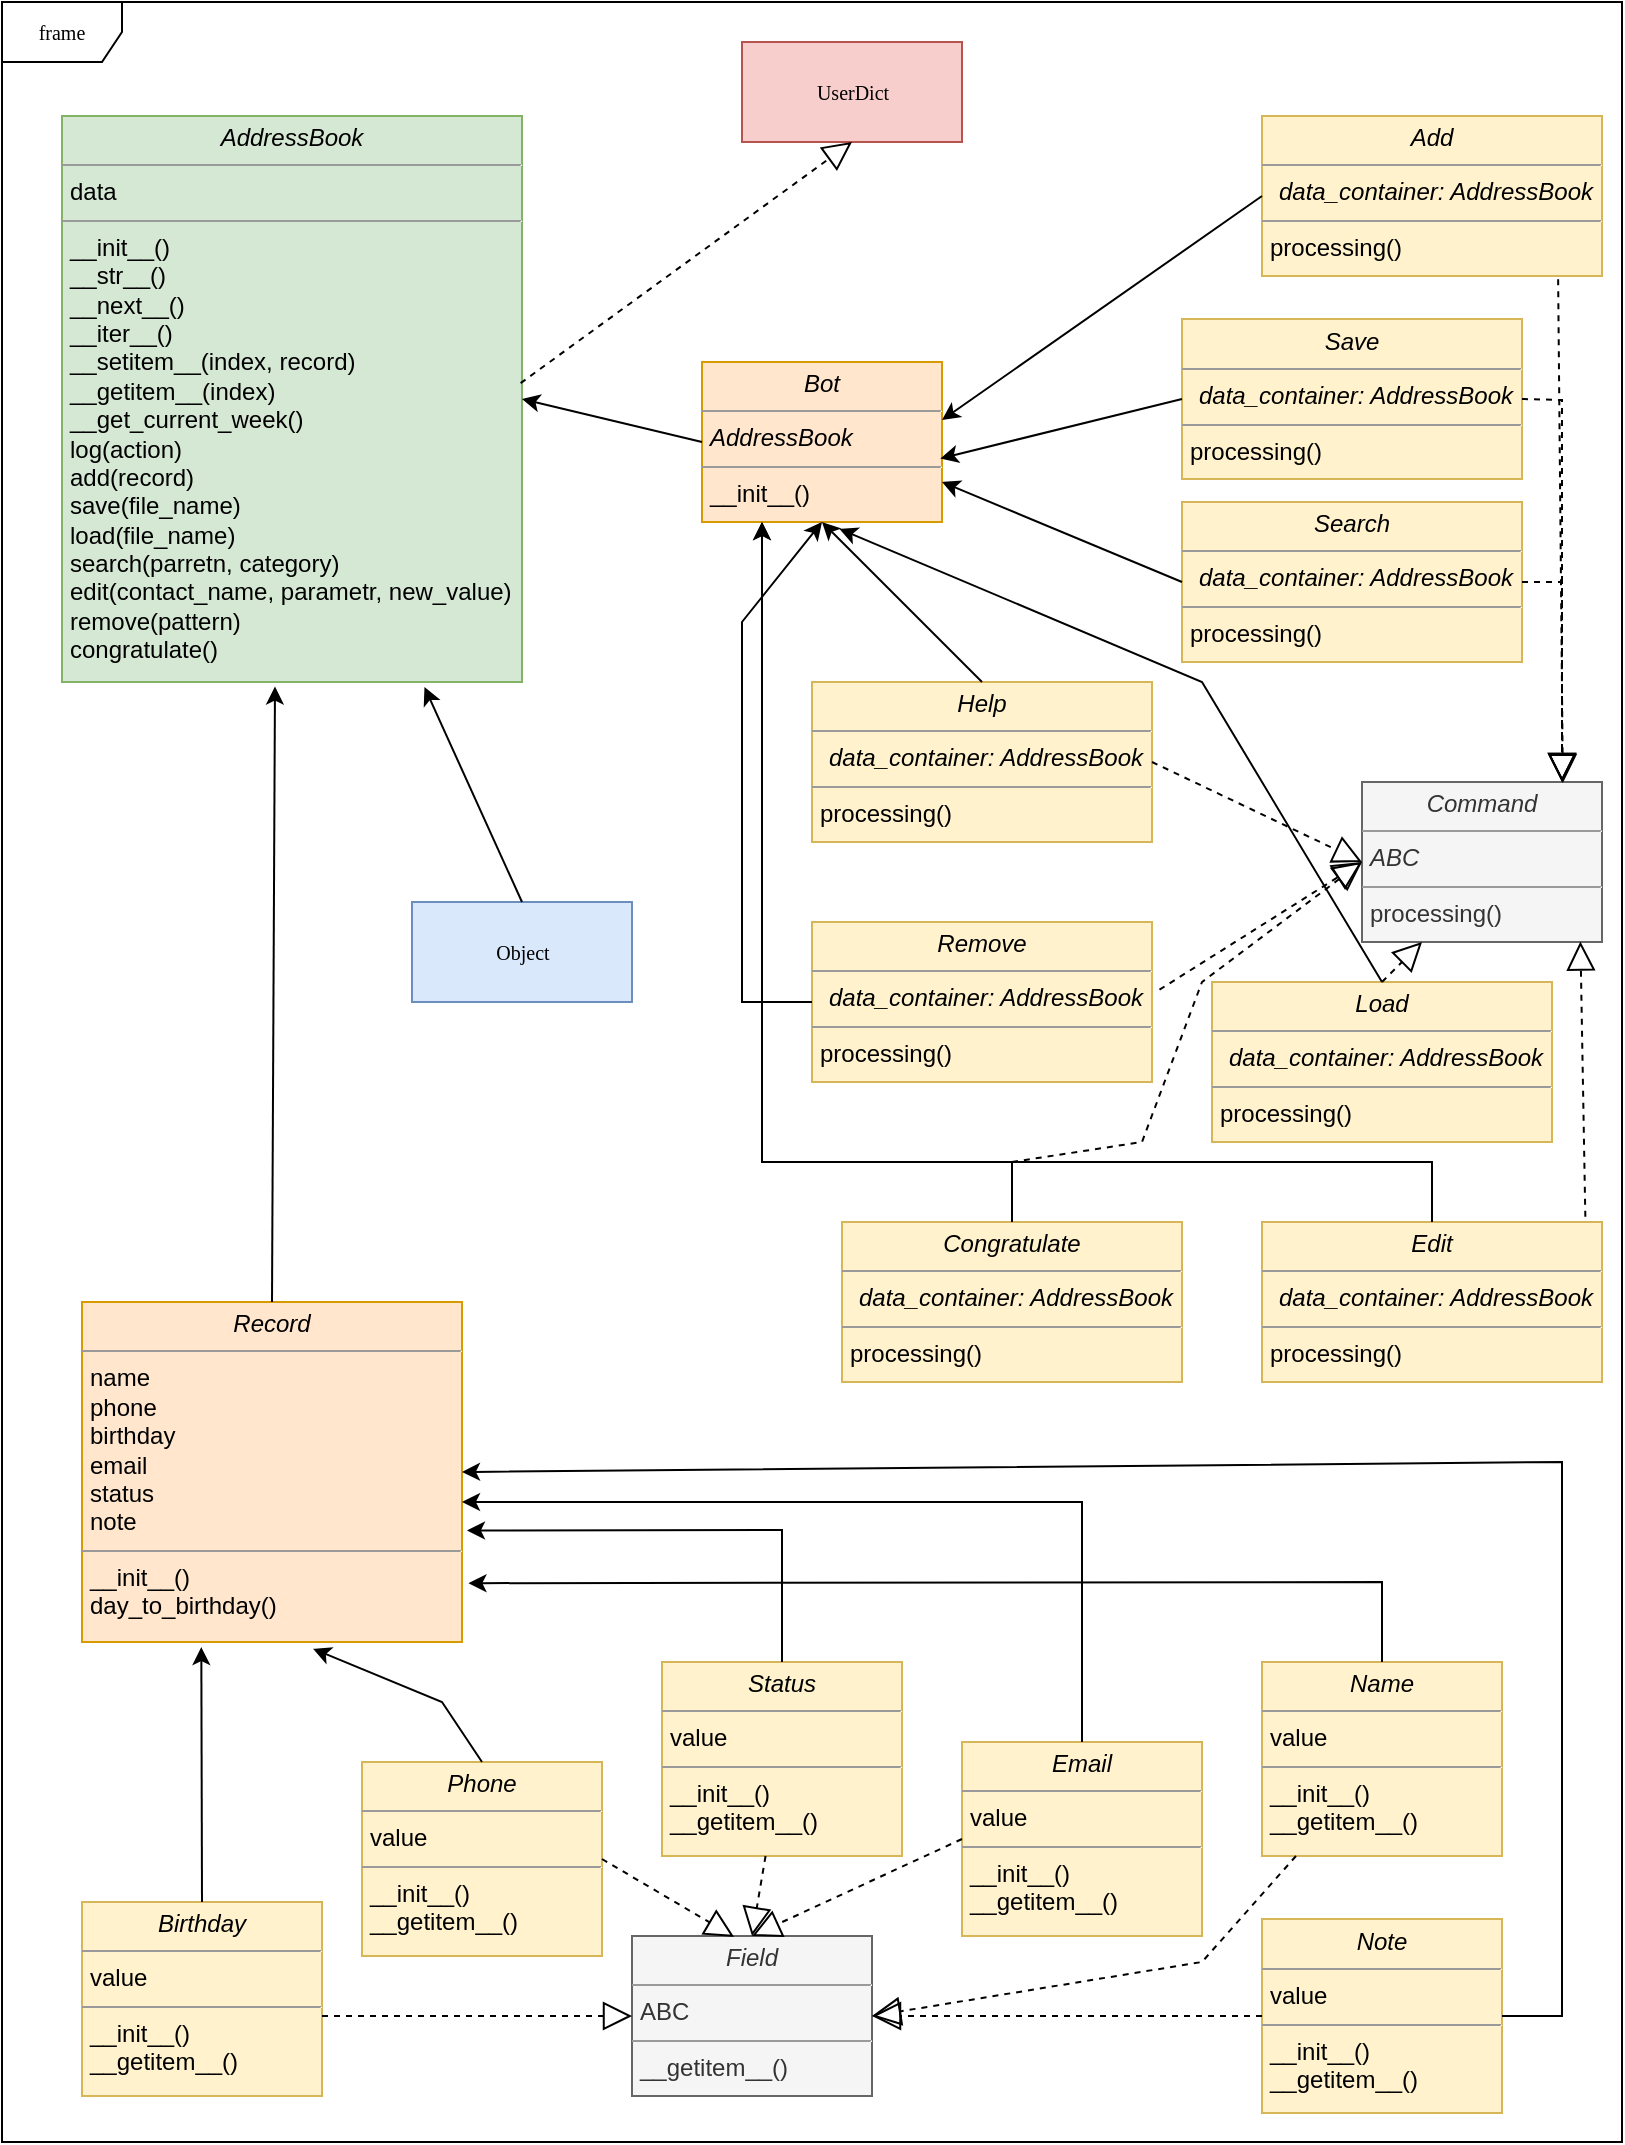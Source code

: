 <mxfile version="21.0.8" type="device"><diagram name="Page-1" id="c4acf3e9-155e-7222-9cf6-157b1a14988f"><mxGraphModel dx="1050" dy="541" grid="1" gridSize="10" guides="1" tooltips="1" connect="1" arrows="1" fold="1" page="1" pageScale="1" pageWidth="850" pageHeight="1100" background="none" math="0" shadow="0"><root><mxCell id="0"/><mxCell id="1" parent="0"/><mxCell id="5d2195bd80daf111-15" value="&lt;p style=&quot;margin:0px;margin-top:4px;text-align:center;&quot;&gt;&lt;i&gt;Name&lt;/i&gt;&lt;/p&gt;&lt;hr size=&quot;1&quot;&gt;&lt;p style=&quot;margin:0px;margin-left:4px;&quot;&gt;value&lt;/p&gt;&lt;hr size=&quot;1&quot;&gt;&lt;p style=&quot;margin:0px;margin-left:4px;&quot;&gt;__init__()&lt;/p&gt;&lt;p style=&quot;margin:0px;margin-left:4px;&quot;&gt;__getitem__()&lt;/p&gt;" style="verticalAlign=top;align=left;overflow=fill;fontSize=12;fontFamily=Helvetica;html=1;rounded=0;shadow=0;comic=0;labelBackgroundColor=none;strokeWidth=1;fillColor=#fff2cc;strokeColor=#d6b656;" parent="1" vertex="1"><mxGeometry x="650" y="850" width="120" height="97" as="geometry"/></mxCell><mxCell id="5d2195bd80daf111-17" value="UserDict" style="html=1;rounded=0;shadow=0;comic=0;labelBackgroundColor=none;strokeWidth=1;fontFamily=Verdana;fontSize=10;align=center;fillColor=#f8cecc;strokeColor=#b85450;" parent="1" vertex="1"><mxGeometry x="390" y="40" width="110" height="50" as="geometry"/></mxCell><mxCell id="5d2195bd80daf111-18" value="&lt;p style=&quot;margin:0px;margin-top:4px;text-align:center;&quot;&gt;&lt;i&gt;AddressBook&lt;/i&gt;&lt;/p&gt;&lt;hr size=&quot;1&quot;&gt;&lt;p style=&quot;margin: 0px 0px 0px 4px;&quot;&gt;data&lt;br&gt;&lt;/p&gt;&lt;hr size=&quot;1&quot;&gt;&lt;p style=&quot;margin:0px;margin-left:4px;&quot;&gt;__init__()&lt;/p&gt;&lt;p style=&quot;margin:0px;margin-left:4px;&quot;&gt;__str__()&lt;/p&gt;&lt;p style=&quot;margin:0px;margin-left:4px;&quot;&gt;__next__()&lt;/p&gt;&lt;p style=&quot;margin:0px;margin-left:4px;&quot;&gt;__iter__()&lt;/p&gt;&lt;p style=&quot;margin:0px;margin-left:4px;&quot;&gt;__setitem__(index, record)&lt;/p&gt;&lt;p style=&quot;margin:0px;margin-left:4px;&quot;&gt;__getitem__(index)&lt;/p&gt;&lt;p style=&quot;margin:0px;margin-left:4px;&quot;&gt;__get_current_week()&lt;br&gt;&lt;/p&gt;&lt;p style=&quot;margin:0px;margin-left:4px;&quot;&gt;log(action)&lt;/p&gt;&lt;p style=&quot;margin:0px;margin-left:4px;&quot;&gt;add(record)&lt;/p&gt;&lt;p style=&quot;margin:0px;margin-left:4px;&quot;&gt;save(file_name)&lt;/p&gt;&lt;p style=&quot;margin:0px;margin-left:4px;&quot;&gt;load(file_name)&lt;/p&gt;&lt;p style=&quot;margin:0px;margin-left:4px;&quot;&gt;search(parretn, category)&lt;/p&gt;&lt;p style=&quot;margin:0px;margin-left:4px;&quot;&gt;edit(contact_name, parametr, new_value)&lt;/p&gt;&lt;p style=&quot;margin:0px;margin-left:4px;&quot;&gt;remove(pattern)&lt;/p&gt;&lt;p style=&quot;margin:0px;margin-left:4px;&quot;&gt;congratulate()&lt;/p&gt;" style="verticalAlign=top;align=left;overflow=fill;fontSize=12;fontFamily=Helvetica;html=1;rounded=0;shadow=0;comic=0;labelBackgroundColor=none;strokeWidth=1;fillColor=#d5e8d4;strokeColor=#82b366;" parent="1" vertex="1"><mxGeometry x="50" y="77" width="230" height="283" as="geometry"/></mxCell><mxCell id="5d2195bd80daf111-19" value="&lt;p style=&quot;margin:0px;margin-top:4px;text-align:center;&quot;&gt;&lt;i&gt;Record&lt;/i&gt;&lt;/p&gt;&lt;hr size=&quot;1&quot;&gt;&lt;p style=&quot;margin:0px;margin-left:4px;&quot;&gt;name&lt;/p&gt;&lt;p style=&quot;margin:0px;margin-left:4px;&quot;&gt;phone&lt;/p&gt;&lt;p style=&quot;margin:0px;margin-left:4px;&quot;&gt;birthday&lt;/p&gt;&lt;p style=&quot;margin:0px;margin-left:4px;&quot;&gt;email&lt;/p&gt;&lt;p style=&quot;margin:0px;margin-left:4px;&quot;&gt;status&lt;/p&gt;&lt;p style=&quot;margin:0px;margin-left:4px;&quot;&gt;note&lt;/p&gt;&lt;hr size=&quot;1&quot;&gt;&lt;p style=&quot;margin:0px;margin-left:4px;&quot;&gt;__init__()&lt;/p&gt;&lt;p style=&quot;margin:0px;margin-left:4px;&quot;&gt;day_to_birthday()&lt;/p&gt;" style="verticalAlign=top;align=left;overflow=fill;fontSize=12;fontFamily=Helvetica;html=1;rounded=0;shadow=0;comic=0;labelBackgroundColor=none;strokeWidth=1;fillColor=#ffe6cc;strokeColor=#d79b00;" parent="1" vertex="1"><mxGeometry x="60" y="670" width="190" height="170" as="geometry"/></mxCell><mxCell id="5d2195bd80daf111-20" value="&lt;p style=&quot;margin:0px;margin-top:4px;text-align:center;&quot;&gt;&lt;i&gt;Field&lt;/i&gt;&lt;/p&gt;&lt;hr size=&quot;1&quot;&gt;&lt;p style=&quot;margin:0px;margin-left:4px;&quot;&gt;ABC&lt;/p&gt;&lt;hr size=&quot;1&quot;&gt;&lt;p style=&quot;margin:0px;margin-left:4px;&quot;&gt;__getitem__()&lt;/p&gt;" style="verticalAlign=top;align=left;overflow=fill;fontSize=12;fontFamily=Helvetica;html=1;rounded=0;shadow=0;comic=0;labelBackgroundColor=none;strokeWidth=1;fillColor=#f5f5f5;fontColor=#333333;strokeColor=#666666;" parent="1" vertex="1"><mxGeometry x="335" y="987" width="120" height="80" as="geometry"/></mxCell><mxCell id="fQAzBv_uvyQgbrkBTGJC-4" value="&lt;p style=&quot;margin:0px;margin-top:4px;text-align:center;&quot;&gt;&lt;i&gt;Phone&lt;/i&gt;&lt;/p&gt;&lt;hr size=&quot;1&quot;&gt;&lt;p style=&quot;margin:0px;margin-left:4px;&quot;&gt;value&lt;/p&gt;&lt;hr size=&quot;1&quot;&gt;&lt;p style=&quot;margin:0px;margin-left:4px;&quot;&gt;__init__()&lt;/p&gt;&lt;p style=&quot;margin:0px;margin-left:4px;&quot;&gt;__getitem__()&lt;/p&gt;" style="verticalAlign=top;align=left;overflow=fill;fontSize=12;fontFamily=Helvetica;html=1;rounded=0;shadow=0;comic=0;labelBackgroundColor=none;strokeWidth=1;fillColor=#fff2cc;strokeColor=#d6b656;" parent="1" vertex="1"><mxGeometry x="200" y="900" width="120" height="97" as="geometry"/></mxCell><mxCell id="fQAzBv_uvyQgbrkBTGJC-5" value="&lt;p style=&quot;margin:0px;margin-top:4px;text-align:center;&quot;&gt;&lt;i&gt;Birthday&lt;/i&gt;&lt;/p&gt;&lt;hr size=&quot;1&quot;&gt;&lt;p style=&quot;margin:0px;margin-left:4px;&quot;&gt;value&lt;/p&gt;&lt;hr size=&quot;1&quot;&gt;&lt;p style=&quot;margin:0px;margin-left:4px;&quot;&gt;__init__()&lt;/p&gt;&lt;p style=&quot;margin:0px;margin-left:4px;&quot;&gt;__getitem__()&lt;/p&gt;" style="verticalAlign=top;align=left;overflow=fill;fontSize=12;fontFamily=Helvetica;html=1;rounded=0;shadow=0;comic=0;labelBackgroundColor=none;strokeWidth=1;fillColor=#fff2cc;strokeColor=#d6b656;" parent="1" vertex="1"><mxGeometry x="60" y="970" width="120" height="97" as="geometry"/></mxCell><mxCell id="fQAzBv_uvyQgbrkBTGJC-6" value="&lt;p style=&quot;margin:0px;margin-top:4px;text-align:center;&quot;&gt;&lt;i&gt;Email&lt;/i&gt;&lt;/p&gt;&lt;hr size=&quot;1&quot;&gt;&lt;p style=&quot;margin:0px;margin-left:4px;&quot;&gt;value&lt;/p&gt;&lt;hr size=&quot;1&quot;&gt;&lt;p style=&quot;margin:0px;margin-left:4px;&quot;&gt;__init__()&lt;/p&gt;&lt;p style=&quot;margin:0px;margin-left:4px;&quot;&gt;__getitem__()&lt;/p&gt;" style="verticalAlign=top;align=left;overflow=fill;fontSize=12;fontFamily=Helvetica;html=1;rounded=0;shadow=0;comic=0;labelBackgroundColor=none;strokeWidth=1;fillColor=#fff2cc;strokeColor=#d6b656;" parent="1" vertex="1"><mxGeometry x="500" y="890" width="120" height="97" as="geometry"/></mxCell><mxCell id="fQAzBv_uvyQgbrkBTGJC-8" value="&lt;p style=&quot;margin:0px;margin-top:4px;text-align:center;&quot;&gt;&lt;i&gt;Status&lt;/i&gt;&lt;/p&gt;&lt;hr size=&quot;1&quot;&gt;&lt;p style=&quot;margin:0px;margin-left:4px;&quot;&gt;value&lt;/p&gt;&lt;hr size=&quot;1&quot;&gt;&lt;p style=&quot;margin:0px;margin-left:4px;&quot;&gt;__init__()&lt;/p&gt;&lt;p style=&quot;margin:0px;margin-left:4px;&quot;&gt;__getitem__()&lt;/p&gt;" style="verticalAlign=top;align=left;overflow=fill;fontSize=12;fontFamily=Helvetica;html=1;rounded=0;shadow=0;comic=0;labelBackgroundColor=none;strokeWidth=1;fillColor=#fff2cc;strokeColor=#d6b656;" parent="1" vertex="1"><mxGeometry x="350" y="850" width="120" height="97" as="geometry"/></mxCell><mxCell id="fQAzBv_uvyQgbrkBTGJC-9" value="&lt;p style=&quot;margin:0px;margin-top:4px;text-align:center;&quot;&gt;&lt;i&gt;Note&lt;/i&gt;&lt;/p&gt;&lt;hr size=&quot;1&quot;&gt;&lt;p style=&quot;margin:0px;margin-left:4px;&quot;&gt;value&lt;/p&gt;&lt;hr size=&quot;1&quot;&gt;&lt;p style=&quot;margin:0px;margin-left:4px;&quot;&gt;__init__()&lt;/p&gt;&lt;p style=&quot;margin:0px;margin-left:4px;&quot;&gt;__getitem__()&lt;/p&gt;" style="verticalAlign=top;align=left;overflow=fill;fontSize=12;fontFamily=Helvetica;html=1;rounded=0;shadow=0;comic=0;labelBackgroundColor=none;strokeWidth=1;fillColor=#fff2cc;strokeColor=#d6b656;" parent="1" vertex="1"><mxGeometry x="650" y="978.5" width="120" height="97" as="geometry"/></mxCell><mxCell id="fQAzBv_uvyQgbrkBTGJC-19" value="" style="endArrow=classic;html=1;rounded=0;exitX=0.5;exitY=0;exitDx=0;exitDy=0;entryX=0.314;entryY=1.015;entryDx=0;entryDy=0;entryPerimeter=0;" parent="1" source="fQAzBv_uvyQgbrkBTGJC-5" target="5d2195bd80daf111-19" edge="1"><mxGeometry relative="1" as="geometry"><mxPoint x="20" y="710" as="sourcePoint"/><mxPoint x="120" y="690" as="targetPoint"/></mxGeometry></mxCell><mxCell id="fQAzBv_uvyQgbrkBTGJC-22" value="" style="endArrow=classic;html=1;rounded=0;entryX=0.608;entryY=1.02;entryDx=0;entryDy=0;exitX=0.5;exitY=0;exitDx=0;exitDy=0;entryPerimeter=0;" parent="1" source="fQAzBv_uvyQgbrkBTGJC-4" target="5d2195bd80daf111-19" edge="1"><mxGeometry width="50" height="50" relative="1" as="geometry"><mxPoint x="420" y="610" as="sourcePoint"/><mxPoint x="470" y="560" as="targetPoint"/><Array as="points"><mxPoint x="240" y="870"/></Array></mxGeometry></mxCell><mxCell id="fQAzBv_uvyQgbrkBTGJC-24" value="" style="endArrow=classic;html=1;rounded=0;exitX=0.5;exitY=0;exitDx=0;exitDy=0;entryX=1.013;entryY=0.672;entryDx=0;entryDy=0;entryPerimeter=0;" parent="1" source="fQAzBv_uvyQgbrkBTGJC-8" target="5d2195bd80daf111-19" edge="1"><mxGeometry width="50" height="50" relative="1" as="geometry"><mxPoint x="420" y="610" as="sourcePoint"/><mxPoint x="490" y="550" as="targetPoint"/><Array as="points"><mxPoint x="410" y="784"/></Array></mxGeometry></mxCell><mxCell id="fQAzBv_uvyQgbrkBTGJC-28" value="" style="endArrow=classic;html=1;rounded=0;exitX=0.5;exitY=0;exitDx=0;exitDy=0;entryX=0.463;entryY=1.008;entryDx=0;entryDy=0;entryPerimeter=0;" parent="1" source="5d2195bd80daf111-19" target="5d2195bd80daf111-18" edge="1"><mxGeometry width="50" height="50" relative="1" as="geometry"><mxPoint x="420" y="410" as="sourcePoint"/><mxPoint x="470" y="360" as="targetPoint"/></mxGeometry></mxCell><mxCell id="fQAzBv_uvyQgbrkBTGJC-29" value="&lt;p style=&quot;margin:0px;margin-top:4px;text-align:center;&quot;&gt;&lt;i&gt;Bot&lt;/i&gt;&lt;/p&gt;&lt;hr size=&quot;1&quot;&gt;&lt;p style=&quot;margin:0px;margin-left:4px;&quot;&gt;&lt;i style=&quot;border-color: var(--border-color); text-align: center;&quot;&gt;AddressBook&lt;/i&gt;&lt;br&gt;&lt;/p&gt;&lt;hr size=&quot;1&quot;&gt;&lt;p style=&quot;margin:0px;margin-left:4px;&quot;&gt;__init__()&lt;/p&gt;" style="verticalAlign=top;align=left;overflow=fill;fontSize=12;fontFamily=Helvetica;html=1;rounded=0;shadow=0;comic=0;labelBackgroundColor=none;strokeWidth=1;fillColor=#ffe6cc;strokeColor=#d79b00;" parent="1" vertex="1"><mxGeometry x="370" y="200" width="120" height="80" as="geometry"/></mxCell><mxCell id="fQAzBv_uvyQgbrkBTGJC-30" value="&lt;p style=&quot;margin:0px;margin-top:4px;text-align:center;&quot;&gt;&lt;i&gt;Command&lt;/i&gt;&lt;/p&gt;&lt;hr size=&quot;1&quot;&gt;&lt;p style=&quot;margin:0px;margin-left:4px;&quot;&gt;&lt;i style=&quot;border-color: var(--border-color); text-align: center;&quot;&gt;ABC&lt;/i&gt;&lt;br&gt;&lt;/p&gt;&lt;hr size=&quot;1&quot;&gt;&lt;p style=&quot;margin:0px;margin-left:4px;&quot;&gt;processing()&lt;/p&gt;" style="verticalAlign=top;align=left;overflow=fill;fontSize=12;fontFamily=Helvetica;html=1;rounded=0;shadow=0;comic=0;labelBackgroundColor=none;strokeWidth=1;fillColor=#f5f5f5;fontColor=#333333;strokeColor=#666666;" parent="1" vertex="1"><mxGeometry x="700" y="410" width="120" height="80" as="geometry"/></mxCell><mxCell id="fQAzBv_uvyQgbrkBTGJC-31" value="&lt;p style=&quot;margin:0px;margin-top:4px;text-align:center;&quot;&gt;&lt;i&gt;Add&lt;/i&gt;&lt;/p&gt;&lt;hr size=&quot;1&quot;&gt;&lt;p style=&quot;text-align: center; margin: 0px 0px 0px 4px;&quot;&gt;&lt;i&gt;data_container: AddressBook&lt;/i&gt;&lt;br&gt;&lt;/p&gt;&lt;hr size=&quot;1&quot;&gt;&lt;p style=&quot;margin:0px;margin-left:4px;&quot;&gt;processing()&lt;/p&gt;" style="verticalAlign=top;align=left;overflow=fill;fontSize=12;fontFamily=Helvetica;html=1;rounded=0;shadow=0;comic=0;labelBackgroundColor=none;strokeWidth=1;fillColor=#fff2cc;strokeColor=#d6b656;" parent="1" vertex="1"><mxGeometry x="650" y="77" width="170" height="80" as="geometry"/></mxCell><mxCell id="fQAzBv_uvyQgbrkBTGJC-32" value="&lt;p style=&quot;margin:0px;margin-top:4px;text-align:center;&quot;&gt;&lt;i&gt;Remove&lt;/i&gt;&lt;/p&gt;&lt;hr size=&quot;1&quot;&gt;&lt;p style=&quot;text-align: center; margin: 0px 0px 0px 4px;&quot;&gt;&lt;i&gt;data_container: AddressBook&lt;/i&gt;&lt;br&gt;&lt;/p&gt;&lt;hr size=&quot;1&quot;&gt;&lt;p style=&quot;margin:0px;margin-left:4px;&quot;&gt;processing()&lt;/p&gt;" style="verticalAlign=top;align=left;overflow=fill;fontSize=12;fontFamily=Helvetica;html=1;rounded=0;shadow=0;comic=0;labelBackgroundColor=none;strokeWidth=1;fillColor=#fff2cc;strokeColor=#d6b656;" parent="1" vertex="1"><mxGeometry x="425" y="480" width="170" height="80" as="geometry"/></mxCell><mxCell id="fQAzBv_uvyQgbrkBTGJC-33" value="&lt;p style=&quot;margin:0px;margin-top:4px;text-align:center;&quot;&gt;&lt;i&gt;Search&lt;/i&gt;&lt;/p&gt;&lt;hr size=&quot;1&quot;&gt;&lt;p style=&quot;text-align: center; margin: 0px 0px 0px 4px;&quot;&gt;&lt;i&gt;data_container: AddressBook&lt;/i&gt;&lt;br&gt;&lt;/p&gt;&lt;hr size=&quot;1&quot;&gt;&lt;p style=&quot;margin:0px;margin-left:4px;&quot;&gt;processing()&lt;/p&gt;" style="verticalAlign=top;align=left;overflow=fill;fontSize=12;fontFamily=Helvetica;html=1;rounded=0;shadow=0;comic=0;labelBackgroundColor=none;strokeWidth=1;fillColor=#fff2cc;strokeColor=#d6b656;" parent="1" vertex="1"><mxGeometry x="610" y="270" width="170" height="80" as="geometry"/></mxCell><mxCell id="fQAzBv_uvyQgbrkBTGJC-34" value="&lt;p style=&quot;margin:0px;margin-top:4px;text-align:center;&quot;&gt;&lt;i&gt;Edit&lt;/i&gt;&lt;/p&gt;&lt;hr size=&quot;1&quot;&gt;&lt;p style=&quot;text-align: center; margin: 0px 0px 0px 4px;&quot;&gt;&lt;i&gt;data_container: AddressBook&lt;/i&gt;&lt;br&gt;&lt;/p&gt;&lt;hr size=&quot;1&quot;&gt;&lt;p style=&quot;margin:0px;margin-left:4px;&quot;&gt;processing()&lt;/p&gt;" style="verticalAlign=top;align=left;overflow=fill;fontSize=12;fontFamily=Helvetica;html=1;rounded=0;shadow=0;comic=0;labelBackgroundColor=none;strokeWidth=1;fillColor=#fff2cc;strokeColor=#d6b656;" parent="1" vertex="1"><mxGeometry x="650" y="630" width="170" height="80" as="geometry"/></mxCell><mxCell id="fQAzBv_uvyQgbrkBTGJC-35" value="&lt;p style=&quot;margin:0px;margin-top:4px;text-align:center;&quot;&gt;&lt;i&gt;Save&lt;/i&gt;&lt;/p&gt;&lt;hr size=&quot;1&quot;&gt;&lt;p style=&quot;text-align: center; margin: 0px 0px 0px 4px;&quot;&gt;&lt;i&gt;data_container: AddressBook&lt;/i&gt;&lt;br&gt;&lt;/p&gt;&lt;hr size=&quot;1&quot;&gt;&lt;p style=&quot;margin:0px;margin-left:4px;&quot;&gt;processing()&lt;/p&gt;" style="verticalAlign=top;align=left;overflow=fill;fontSize=12;fontFamily=Helvetica;html=1;rounded=0;shadow=0;comic=0;labelBackgroundColor=none;strokeWidth=1;fillColor=#fff2cc;strokeColor=#d6b656;" parent="1" vertex="1"><mxGeometry x="610" y="178.5" width="170" height="80" as="geometry"/></mxCell><mxCell id="fQAzBv_uvyQgbrkBTGJC-37" value="&lt;p style=&quot;margin:0px;margin-top:4px;text-align:center;&quot;&gt;&lt;i&gt;Congratulate&lt;/i&gt;&lt;/p&gt;&lt;hr size=&quot;1&quot;&gt;&lt;p style=&quot;text-align: center; margin: 0px 0px 0px 4px;&quot;&gt;&lt;i&gt;data_container: AddressBook&lt;/i&gt;&lt;br&gt;&lt;/p&gt;&lt;hr size=&quot;1&quot;&gt;&lt;p style=&quot;margin:0px;margin-left:4px;&quot;&gt;processing()&lt;/p&gt;" style="verticalAlign=top;align=left;overflow=fill;fontSize=12;fontFamily=Helvetica;html=1;rounded=0;shadow=0;comic=0;labelBackgroundColor=none;strokeWidth=1;fillColor=#fff2cc;strokeColor=#d6b656;" parent="1" vertex="1"><mxGeometry x="440" y="630" width="170" height="80" as="geometry"/></mxCell><mxCell id="fQAzBv_uvyQgbrkBTGJC-38" value="&lt;p style=&quot;margin:0px;margin-top:4px;text-align:center;&quot;&gt;&lt;i&gt;Help&lt;/i&gt;&lt;/p&gt;&lt;hr size=&quot;1&quot;&gt;&lt;p style=&quot;text-align: center; margin: 0px 0px 0px 4px;&quot;&gt;&lt;i&gt;data_container: AddressBook&lt;/i&gt;&lt;br&gt;&lt;/p&gt;&lt;hr size=&quot;1&quot;&gt;&lt;p style=&quot;margin:0px;margin-left:4px;&quot;&gt;processing()&lt;/p&gt;" style="verticalAlign=top;align=left;overflow=fill;fontSize=12;fontFamily=Helvetica;html=1;rounded=0;shadow=0;comic=0;labelBackgroundColor=none;strokeWidth=1;fillColor=#fff2cc;strokeColor=#d6b656;" parent="1" vertex="1"><mxGeometry x="425" y="360" width="170" height="80" as="geometry"/></mxCell><mxCell id="fQAzBv_uvyQgbrkBTGJC-48" value="" style="endArrow=classic;html=1;rounded=0;entryX=1;entryY=0.5;entryDx=0;entryDy=0;exitX=0;exitY=0.5;exitDx=0;exitDy=0;" parent="1" source="fQAzBv_uvyQgbrkBTGJC-29" target="5d2195bd80daf111-18" edge="1"><mxGeometry width="50" height="50" relative="1" as="geometry"><mxPoint x="420" y="300" as="sourcePoint"/><mxPoint x="470" y="250" as="targetPoint"/></mxGeometry></mxCell><mxCell id="fQAzBv_uvyQgbrkBTGJC-50" value="" style="endArrow=classic;html=1;rounded=0;entryX=1;entryY=0.363;entryDx=0;entryDy=0;exitX=0;exitY=0.5;exitDx=0;exitDy=0;entryPerimeter=0;" parent="1" source="fQAzBv_uvyQgbrkBTGJC-31" target="fQAzBv_uvyQgbrkBTGJC-29" edge="1"><mxGeometry width="50" height="50" relative="1" as="geometry"><mxPoint x="600" y="120" as="sourcePoint"/><mxPoint x="560" y="120" as="targetPoint"/></mxGeometry></mxCell><mxCell id="fQAzBv_uvyQgbrkBTGJC-53" value="" style="endArrow=classic;html=1;rounded=0;entryX=0.5;entryY=1;entryDx=0;entryDy=0;exitX=0;exitY=0.5;exitDx=0;exitDy=0;" parent="1" source="fQAzBv_uvyQgbrkBTGJC-32" target="fQAzBv_uvyQgbrkBTGJC-29" edge="1"><mxGeometry width="50" height="50" relative="1" as="geometry"><mxPoint x="580" y="480" as="sourcePoint"/><mxPoint x="620" y="410" as="targetPoint"/><Array as="points"><mxPoint x="390" y="520"/><mxPoint x="390" y="330"/></Array></mxGeometry></mxCell><mxCell id="fQAzBv_uvyQgbrkBTGJC-55" value="" style="endArrow=classic;html=1;rounded=0;entryX=0.993;entryY=0.603;entryDx=0;entryDy=0;exitX=0;exitY=0.5;exitDx=0;exitDy=0;entryPerimeter=0;" parent="1" source="fQAzBv_uvyQgbrkBTGJC-35" target="fQAzBv_uvyQgbrkBTGJC-29" edge="1"><mxGeometry width="50" height="50" relative="1" as="geometry"><mxPoint x="600" y="500" as="sourcePoint"/><mxPoint x="640" y="430" as="targetPoint"/></mxGeometry></mxCell><mxCell id="fQAzBv_uvyQgbrkBTGJC-57" value="" style="endArrow=classic;html=1;rounded=0;entryX=1.017;entryY=0.827;entryDx=0;entryDy=0;entryPerimeter=0;exitX=0.5;exitY=0;exitDx=0;exitDy=0;" parent="1" source="5d2195bd80daf111-15" target="5d2195bd80daf111-19" edge="1"><mxGeometry width="50" height="50" relative="1" as="geometry"><mxPoint x="420" y="860" as="sourcePoint"/><mxPoint x="470" y="810" as="targetPoint"/><Array as="points"><mxPoint x="710" y="810"/></Array></mxGeometry></mxCell><mxCell id="fQAzBv_uvyQgbrkBTGJC-58" value="" style="endArrow=classic;html=1;rounded=0;exitX=0.5;exitY=0;exitDx=0;exitDy=0;" parent="1" source="fQAzBv_uvyQgbrkBTGJC-6" edge="1"><mxGeometry width="50" height="50" relative="1" as="geometry"><mxPoint x="610" y="510" as="sourcePoint"/><mxPoint x="250" y="770" as="targetPoint"/><Array as="points"><mxPoint x="560" y="770"/></Array></mxGeometry></mxCell><mxCell id="fQAzBv_uvyQgbrkBTGJC-63" value="" style="endArrow=classic;html=1;rounded=0;entryX=1;entryY=0.5;entryDx=0;entryDy=0;exitX=1;exitY=0.5;exitDx=0;exitDy=0;" parent="1" source="fQAzBv_uvyQgbrkBTGJC-9" target="5d2195bd80daf111-19" edge="1"><mxGeometry width="50" height="50" relative="1" as="geometry"><mxPoint x="420" y="950" as="sourcePoint"/><mxPoint x="470" y="900" as="targetPoint"/><Array as="points"><mxPoint x="800" y="1027"/><mxPoint x="800" y="750"/></Array></mxGeometry></mxCell><mxCell id="fQAzBv_uvyQgbrkBTGJC-36" value="&lt;p style=&quot;margin:0px;margin-top:4px;text-align:center;&quot;&gt;&lt;i&gt;Load&lt;/i&gt;&lt;/p&gt;&lt;hr size=&quot;1&quot;&gt;&lt;p style=&quot;text-align: center; margin: 0px 0px 0px 4px;&quot;&gt;&lt;i&gt;data_container: AddressBook&lt;/i&gt;&lt;br&gt;&lt;/p&gt;&lt;hr size=&quot;1&quot;&gt;&lt;p style=&quot;margin:0px;margin-left:4px;&quot;&gt;processing()&lt;/p&gt;" style="verticalAlign=top;align=left;overflow=fill;fontSize=12;fontFamily=Helvetica;html=1;rounded=0;shadow=0;comic=0;labelBackgroundColor=none;strokeWidth=1;fillColor=#fff2cc;strokeColor=#d6b656;" parent="1" vertex="1"><mxGeometry x="625" y="510" width="170" height="80" as="geometry"/></mxCell><mxCell id="fQAzBv_uvyQgbrkBTGJC-69" value="" style="endArrow=classic;html=1;rounded=0;entryX=1;entryY=0.75;entryDx=0;entryDy=0;exitX=0;exitY=0.5;exitDx=0;exitDy=0;" parent="1" source="fQAzBv_uvyQgbrkBTGJC-33" target="fQAzBv_uvyQgbrkBTGJC-29" edge="1"><mxGeometry width="50" height="50" relative="1" as="geometry"><mxPoint x="420" y="450" as="sourcePoint"/><mxPoint x="470" y="400" as="targetPoint"/></mxGeometry></mxCell><mxCell id="fQAzBv_uvyQgbrkBTGJC-70" value="" style="endArrow=classic;html=1;rounded=0;entryX=0.5;entryY=1;entryDx=0;entryDy=0;exitX=0.5;exitY=0;exitDx=0;exitDy=0;" parent="1" source="fQAzBv_uvyQgbrkBTGJC-38" target="fQAzBv_uvyQgbrkBTGJC-29" edge="1"><mxGeometry width="50" height="50" relative="1" as="geometry"><mxPoint x="420" y="550" as="sourcePoint"/><mxPoint x="470" y="500" as="targetPoint"/></mxGeometry></mxCell><mxCell id="fQAzBv_uvyQgbrkBTGJC-73" value="" style="endArrow=classic;html=1;rounded=0;exitX=0.5;exitY=0;exitDx=0;exitDy=0;entryX=0.25;entryY=1;entryDx=0;entryDy=0;" parent="1" source="fQAzBv_uvyQgbrkBTGJC-37" target="fQAzBv_uvyQgbrkBTGJC-29" edge="1"><mxGeometry width="50" height="50" relative="1" as="geometry"><mxPoint x="420" y="650" as="sourcePoint"/><mxPoint x="470" y="600" as="targetPoint"/><Array as="points"><mxPoint x="525" y="600"/><mxPoint x="400" y="600"/></Array></mxGeometry></mxCell><mxCell id="fQAzBv_uvyQgbrkBTGJC-74" value="" style="endArrow=classic;html=1;rounded=0;exitX=0.5;exitY=0;exitDx=0;exitDy=0;entryX=0.25;entryY=1;entryDx=0;entryDy=0;" parent="1" source="fQAzBv_uvyQgbrkBTGJC-34" target="fQAzBv_uvyQgbrkBTGJC-29" edge="1"><mxGeometry width="50" height="50" relative="1" as="geometry"><mxPoint x="420" y="450" as="sourcePoint"/><mxPoint x="470" y="400" as="targetPoint"/><Array as="points"><mxPoint x="735" y="600"/><mxPoint x="400" y="600"/></Array></mxGeometry></mxCell><mxCell id="fQAzBv_uvyQgbrkBTGJC-77" value="" style="endArrow=classic;html=1;rounded=0;exitX=0.5;exitY=0;exitDx=0;exitDy=0;entryX=0.573;entryY=1.043;entryDx=0;entryDy=0;entryPerimeter=0;" parent="1" source="fQAzBv_uvyQgbrkBTGJC-36" target="fQAzBv_uvyQgbrkBTGJC-29" edge="1"><mxGeometry width="50" height="50" relative="1" as="geometry"><mxPoint x="420" y="450" as="sourcePoint"/><mxPoint x="470" y="400" as="targetPoint"/><Array as="points"><mxPoint x="620" y="360"/></Array></mxGeometry></mxCell><mxCell id="fQAzBv_uvyQgbrkBTGJC-80" value="frame" style="shape=umlFrame;whiteSpace=wrap;html=1;rounded=0;shadow=0;comic=0;labelBackgroundColor=none;strokeWidth=1;fontFamily=Verdana;fontSize=10;align=center;" parent="1" vertex="1"><mxGeometry x="20" y="20" width="810" height="1070" as="geometry"/></mxCell><mxCell id="ZfzgRKIY5AjhAShCFM0e-9" value="" style="endArrow=block;dashed=1;endFill=0;endSize=12;html=1;rounded=0;entryX=0;entryY=0.5;entryDx=0;entryDy=0;" parent="1" target="5d2195bd80daf111-20" edge="1"><mxGeometry width="160" relative="1" as="geometry"><mxPoint x="180" y="1027" as="sourcePoint"/><mxPoint x="340" y="1090" as="targetPoint"/></mxGeometry></mxCell><mxCell id="ZfzgRKIY5AjhAShCFM0e-10" value="" style="endArrow=block;dashed=1;endFill=0;endSize=12;html=1;rounded=0;entryX=0.425;entryY=0.005;entryDx=0;entryDy=0;entryPerimeter=0;exitX=1;exitY=0.5;exitDx=0;exitDy=0;" parent="1" source="fQAzBv_uvyQgbrkBTGJC-4" target="5d2195bd80daf111-20" edge="1"><mxGeometry width="160" relative="1" as="geometry"><mxPoint x="190" y="1037" as="sourcePoint"/><mxPoint x="345" y="1037" as="targetPoint"/></mxGeometry></mxCell><mxCell id="ZfzgRKIY5AjhAShCFM0e-11" value="" style="endArrow=block;dashed=1;endFill=0;endSize=12;html=1;rounded=0;entryX=0.5;entryY=0;entryDx=0;entryDy=0;" parent="1" source="fQAzBv_uvyQgbrkBTGJC-8" target="5d2195bd80daf111-20" edge="1"><mxGeometry width="160" relative="1" as="geometry"><mxPoint x="200" y="1047" as="sourcePoint"/><mxPoint x="355" y="1047" as="targetPoint"/></mxGeometry></mxCell><mxCell id="ZfzgRKIY5AjhAShCFM0e-12" value="" style="endArrow=block;dashed=1;endFill=0;endSize=12;html=1;rounded=0;exitX=0;exitY=0.5;exitDx=0;exitDy=0;entryX=0.5;entryY=0;entryDx=0;entryDy=0;" parent="1" source="fQAzBv_uvyQgbrkBTGJC-6" target="5d2195bd80daf111-20" edge="1"><mxGeometry width="160" relative="1" as="geometry"><mxPoint x="210" y="1057" as="sourcePoint"/><mxPoint x="400" y="990" as="targetPoint"/></mxGeometry></mxCell><mxCell id="ZfzgRKIY5AjhAShCFM0e-13" value="" style="endArrow=block;dashed=1;endFill=0;endSize=12;html=1;rounded=0;entryX=1;entryY=0.5;entryDx=0;entryDy=0;" parent="1" source="fQAzBv_uvyQgbrkBTGJC-9" target="5d2195bd80daf111-20" edge="1"><mxGeometry width="160" relative="1" as="geometry"><mxPoint x="220" y="1067" as="sourcePoint"/><mxPoint x="375" y="1067" as="targetPoint"/></mxGeometry></mxCell><mxCell id="ZfzgRKIY5AjhAShCFM0e-14" value="" style="endArrow=block;dashed=1;endFill=0;endSize=12;html=1;rounded=0;entryX=1;entryY=0.5;entryDx=0;entryDy=0;" parent="1" source="5d2195bd80daf111-15" target="5d2195bd80daf111-20" edge="1"><mxGeometry width="160" relative="1" as="geometry"><mxPoint x="230" y="1077" as="sourcePoint"/><mxPoint x="385" y="1077" as="targetPoint"/><Array as="points"><mxPoint x="620" y="1000"/></Array></mxGeometry></mxCell><mxCell id="ZfzgRKIY5AjhAShCFM0e-15" value="" style="endArrow=block;dashed=1;endFill=0;endSize=12;html=1;rounded=0;entryX=0.837;entryY=0.007;entryDx=0;entryDy=0;exitX=0.871;exitY=1.02;exitDx=0;exitDy=0;exitPerimeter=0;entryPerimeter=0;" parent="1" source="fQAzBv_uvyQgbrkBTGJC-31" target="fQAzBv_uvyQgbrkBTGJC-30" edge="1"><mxGeometry width="160" relative="1" as="geometry"><mxPoint x="780" y="290" as="sourcePoint"/><mxPoint x="935" y="290" as="targetPoint"/></mxGeometry></mxCell><mxCell id="ZfzgRKIY5AjhAShCFM0e-16" value="" style="endArrow=block;dashed=1;endFill=0;endSize=12;html=1;rounded=0;exitX=1;exitY=0.5;exitDx=0;exitDy=0;" parent="1" source="fQAzBv_uvyQgbrkBTGJC-35" edge="1"><mxGeometry width="160" relative="1" as="geometry"><mxPoint x="808" y="169" as="sourcePoint"/><mxPoint x="800" y="410" as="targetPoint"/><Array as="points"><mxPoint x="800" y="219"/></Array></mxGeometry></mxCell><mxCell id="ZfzgRKIY5AjhAShCFM0e-18" value="" style="endArrow=block;dashed=1;endFill=0;endSize=12;html=1;rounded=0;exitX=1;exitY=0.5;exitDx=0;exitDy=0;" parent="1" source="fQAzBv_uvyQgbrkBTGJC-33" edge="1"><mxGeometry width="160" relative="1" as="geometry"><mxPoint x="818" y="179" as="sourcePoint"/><mxPoint x="800" y="410" as="targetPoint"/><Array as="points"><mxPoint x="800" y="310"/></Array></mxGeometry></mxCell><mxCell id="ZfzgRKIY5AjhAShCFM0e-19" value="" style="endArrow=block;dashed=1;endFill=0;endSize=12;html=1;rounded=0;entryX=0;entryY=0.5;entryDx=0;entryDy=0;exitX=1;exitY=0.5;exitDx=0;exitDy=0;" parent="1" source="fQAzBv_uvyQgbrkBTGJC-38" target="fQAzBv_uvyQgbrkBTGJC-30" edge="1"><mxGeometry width="160" relative="1" as="geometry"><mxPoint x="340" y="610" as="sourcePoint"/><mxPoint x="500" y="610" as="targetPoint"/></mxGeometry></mxCell><mxCell id="ZfzgRKIY5AjhAShCFM0e-21" value="" style="endArrow=block;dashed=1;endFill=0;endSize=12;html=1;rounded=0;entryX=0;entryY=0.5;entryDx=0;entryDy=0;exitX=1.022;exitY=0.423;exitDx=0;exitDy=0;exitPerimeter=0;" parent="1" source="fQAzBv_uvyQgbrkBTGJC-32" target="fQAzBv_uvyQgbrkBTGJC-30" edge="1"><mxGeometry width="160" relative="1" as="geometry"><mxPoint x="340" y="670" as="sourcePoint"/><mxPoint x="500" y="670" as="targetPoint"/></mxGeometry></mxCell><mxCell id="ZfzgRKIY5AjhAShCFM0e-23" value="" style="endArrow=block;dashed=1;endFill=0;endSize=12;html=1;rounded=0;entryX=0;entryY=0.5;entryDx=0;entryDy=0;exitX=0.5;exitY=0;exitDx=0;exitDy=0;" parent="1" source="fQAzBv_uvyQgbrkBTGJC-37" target="fQAzBv_uvyQgbrkBTGJC-30" edge="1"><mxGeometry width="160" relative="1" as="geometry"><mxPoint x="340" y="480" as="sourcePoint"/><mxPoint x="500" y="480" as="targetPoint"/><Array as="points"><mxPoint x="525" y="600"/><mxPoint x="590" y="590"/><mxPoint x="620" y="510"/></Array></mxGeometry></mxCell><mxCell id="ZfzgRKIY5AjhAShCFM0e-25" value="" style="endArrow=block;dashed=1;endFill=0;endSize=12;html=1;rounded=0;entryX=0.25;entryY=1;entryDx=0;entryDy=0;exitX=0.5;exitY=0;exitDx=0;exitDy=0;" parent="1" source="fQAzBv_uvyQgbrkBTGJC-36" target="fQAzBv_uvyQgbrkBTGJC-30" edge="1"><mxGeometry width="160" relative="1" as="geometry"><mxPoint x="340" y="480" as="sourcePoint"/><mxPoint x="500" y="480" as="targetPoint"/></mxGeometry></mxCell><mxCell id="ZfzgRKIY5AjhAShCFM0e-26" value="" style="endArrow=block;dashed=1;endFill=0;endSize=12;html=1;rounded=0;entryX=0.91;entryY=0.997;entryDx=0;entryDy=0;exitX=0.951;exitY=-0.033;exitDx=0;exitDy=0;exitPerimeter=0;entryPerimeter=0;" parent="1" source="fQAzBv_uvyQgbrkBTGJC-34" target="fQAzBv_uvyQgbrkBTGJC-30" edge="1"><mxGeometry width="160" relative="1" as="geometry"><mxPoint x="340" y="480" as="sourcePoint"/><mxPoint x="500" y="480" as="targetPoint"/></mxGeometry></mxCell><mxCell id="tF3j9HGskBVmKeu5GXU1-2" value="Object" style="html=1;rounded=0;shadow=0;comic=0;labelBackgroundColor=none;strokeWidth=1;fontFamily=Verdana;fontSize=10;align=center;fillColor=#dae8fc;strokeColor=#6c8ebf;" vertex="1" parent="1"><mxGeometry x="225" y="470" width="110" height="50" as="geometry"/></mxCell><mxCell id="tF3j9HGskBVmKeu5GXU1-3" value="" style="endArrow=classic;html=1;rounded=0;exitX=0.5;exitY=0;exitDx=0;exitDy=0;entryX=0.788;entryY=1.009;entryDx=0;entryDy=0;entryPerimeter=0;" edge="1" parent="1" source="tF3j9HGskBVmKeu5GXU1-2" target="5d2195bd80daf111-18"><mxGeometry width="50" height="50" relative="1" as="geometry"><mxPoint x="400" y="350" as="sourcePoint"/><mxPoint x="450" y="300" as="targetPoint"/></mxGeometry></mxCell><mxCell id="tF3j9HGskBVmKeu5GXU1-4" value="" style="endArrow=block;dashed=1;endFill=0;endSize=12;html=1;rounded=0;entryX=0.5;entryY=1;entryDx=0;entryDy=0;exitX=0.997;exitY=0.472;exitDx=0;exitDy=0;exitPerimeter=0;" edge="1" parent="1" source="5d2195bd80daf111-18" target="5d2195bd80daf111-17"><mxGeometry width="160" relative="1" as="geometry"><mxPoint x="340" y="220" as="sourcePoint"/><mxPoint x="500" y="220" as="targetPoint"/></mxGeometry></mxCell></root></mxGraphModel></diagram></mxfile>
